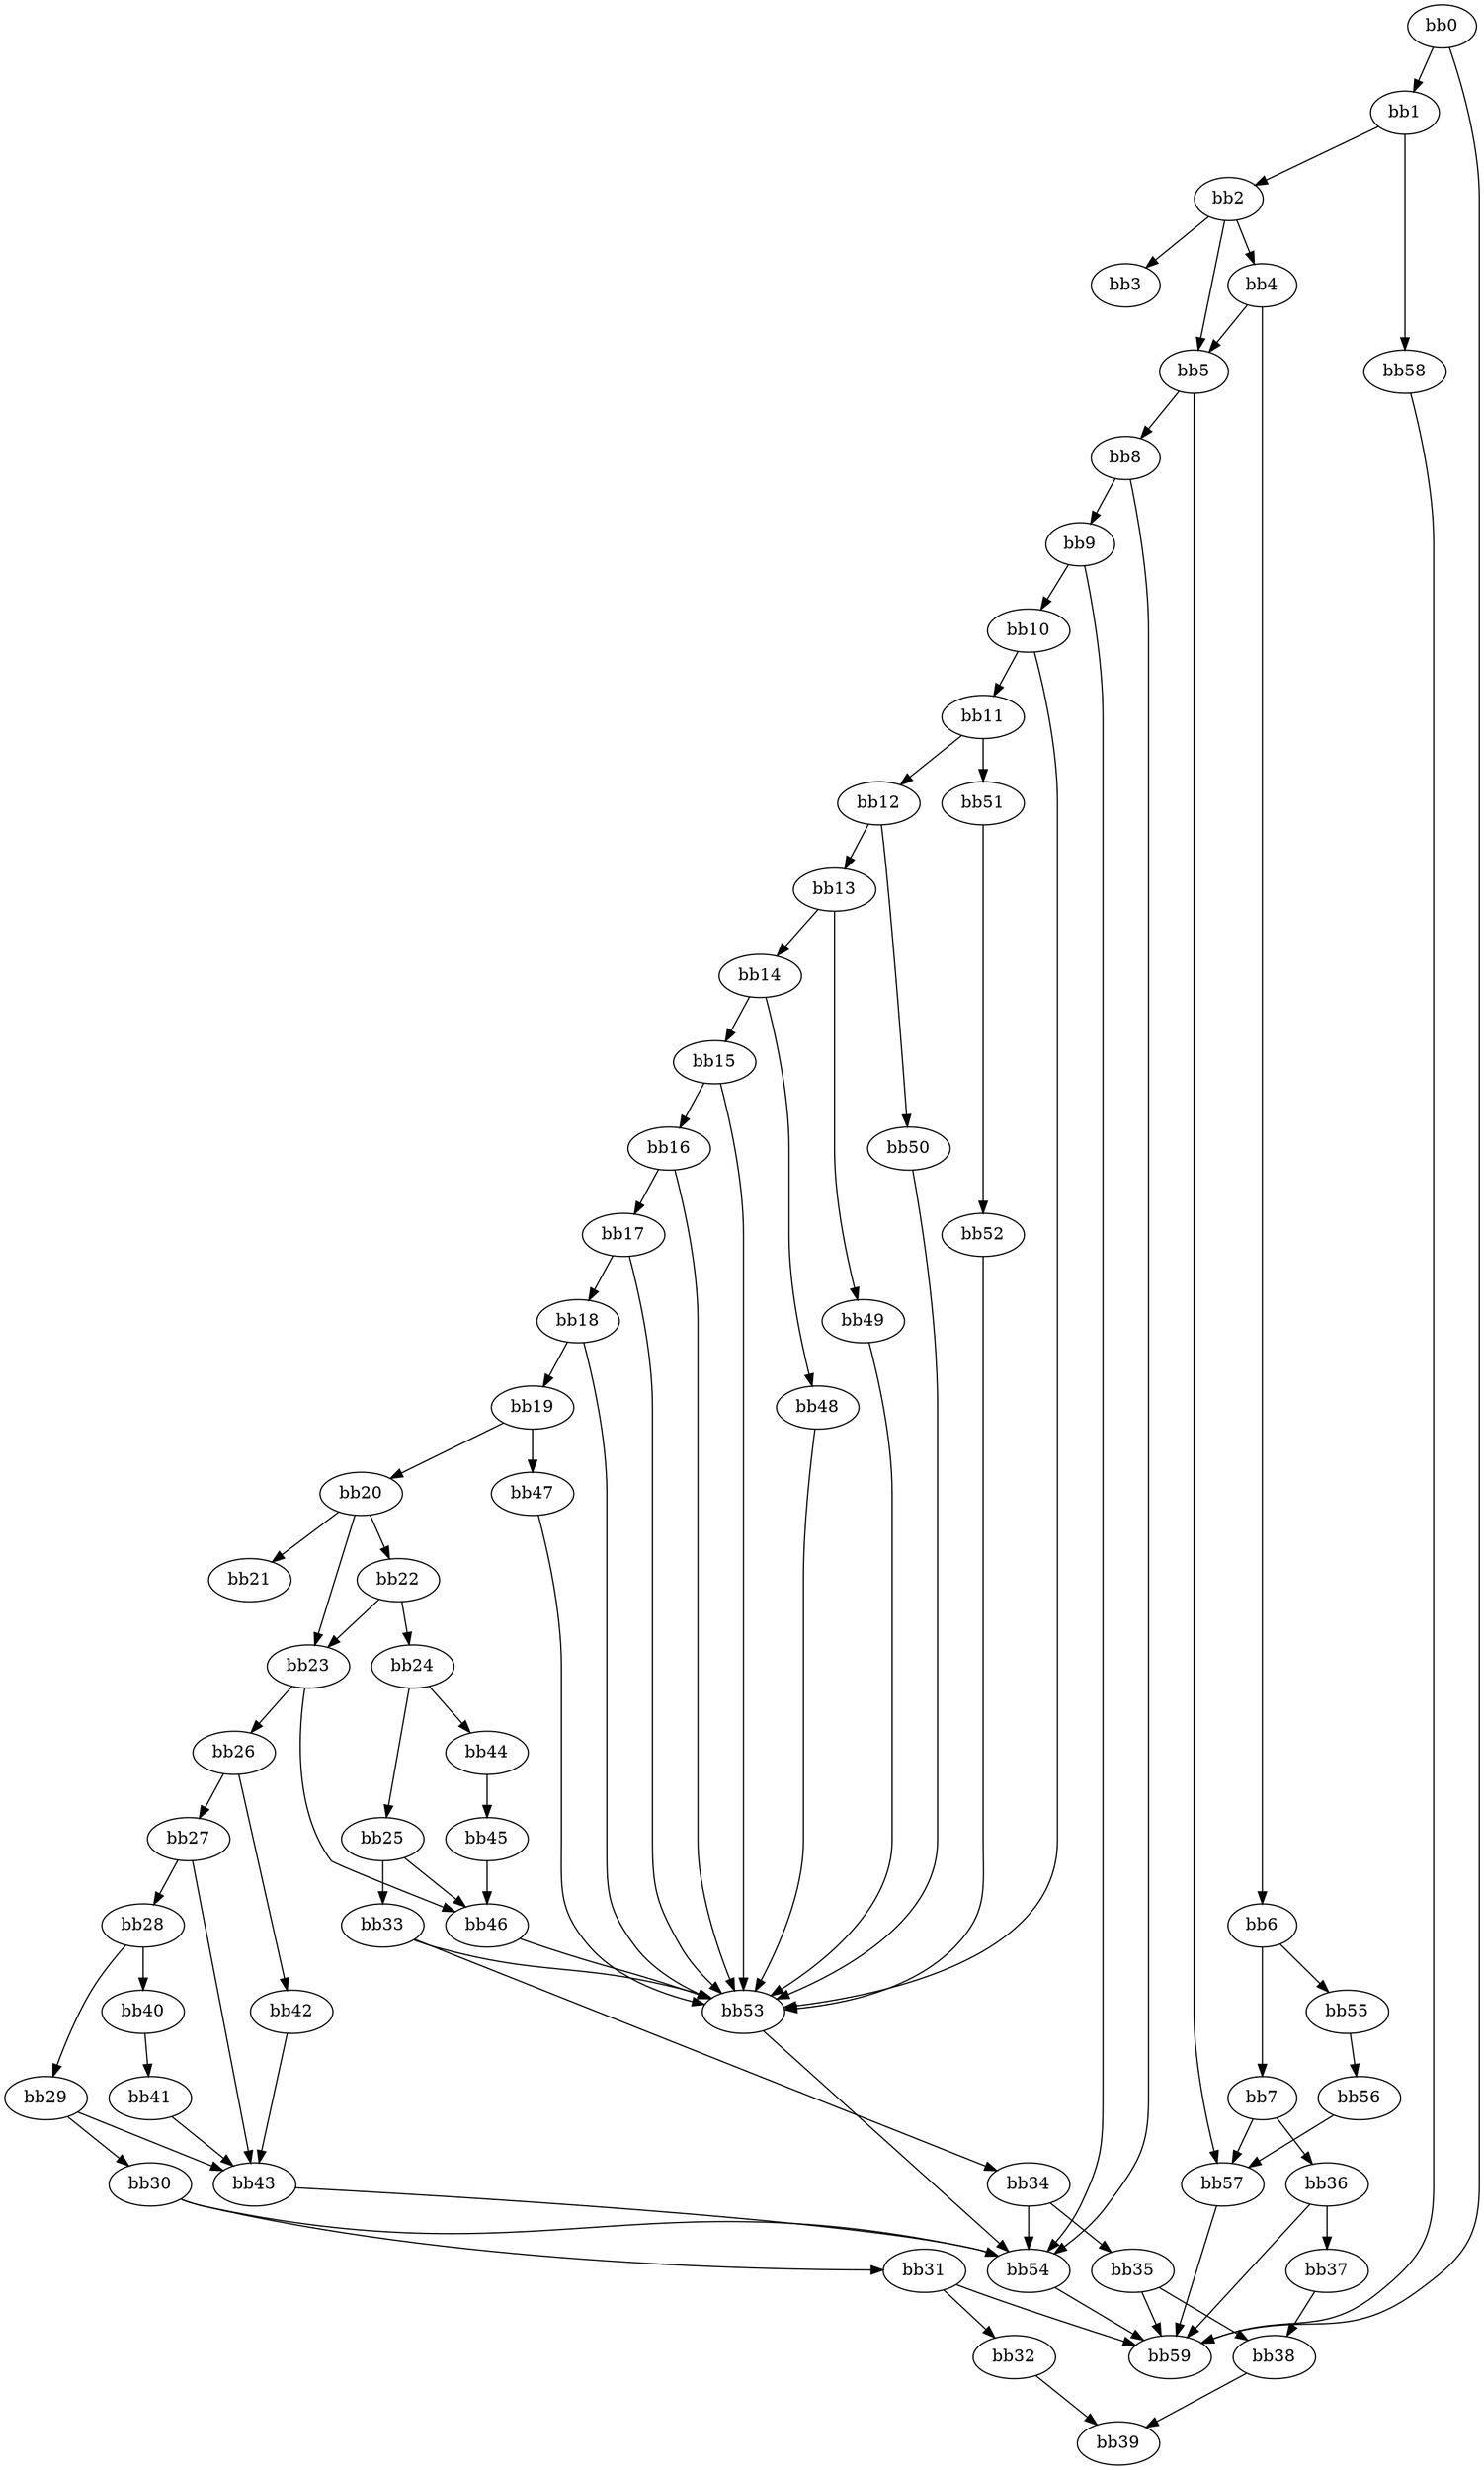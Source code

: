 digraph {
    0 [ label = "bb0\l" ]
    1 [ label = "bb1\l" ]
    2 [ label = "bb2\l" ]
    3 [ label = "bb3\l" ]
    4 [ label = "bb4\l" ]
    5 [ label = "bb5\l" ]
    6 [ label = "bb6\l" ]
    7 [ label = "bb7\l" ]
    8 [ label = "bb8\l" ]
    9 [ label = "bb9\l" ]
    10 [ label = "bb10\l" ]
    11 [ label = "bb11\l" ]
    12 [ label = "bb12\l" ]
    13 [ label = "bb13\l" ]
    14 [ label = "bb14\l" ]
    15 [ label = "bb15\l" ]
    16 [ label = "bb16\l" ]
    17 [ label = "bb17\l" ]
    18 [ label = "bb18\l" ]
    19 [ label = "bb19\l" ]
    20 [ label = "bb20\l" ]
    21 [ label = "bb21\l" ]
    22 [ label = "bb22\l" ]
    23 [ label = "bb23\l" ]
    24 [ label = "bb24\l" ]
    25 [ label = "bb25\l" ]
    26 [ label = "bb26\l" ]
    27 [ label = "bb27\l" ]
    28 [ label = "bb28\l" ]
    29 [ label = "bb29\l" ]
    30 [ label = "bb30\l" ]
    31 [ label = "bb31\l" ]
    32 [ label = "bb32\l" ]
    33 [ label = "bb33\l" ]
    34 [ label = "bb34\l" ]
    35 [ label = "bb35\l" ]
    36 [ label = "bb36\l" ]
    37 [ label = "bb37\l" ]
    38 [ label = "bb38\l" ]
    39 [ label = "bb39\l" ]
    40 [ label = "bb40\l" ]
    41 [ label = "bb41\l" ]
    42 [ label = "bb42\l" ]
    43 [ label = "bb43\l" ]
    44 [ label = "bb44\l" ]
    45 [ label = "bb45\l" ]
    46 [ label = "bb46\l" ]
    47 [ label = "bb47\l" ]
    48 [ label = "bb48\l" ]
    49 [ label = "bb49\l" ]
    50 [ label = "bb50\l" ]
    51 [ label = "bb51\l" ]
    52 [ label = "bb52\l" ]
    53 [ label = "bb53\l" ]
    54 [ label = "bb54\l" ]
    55 [ label = "bb55\l" ]
    56 [ label = "bb56\l" ]
    57 [ label = "bb57\l" ]
    58 [ label = "bb58\l" ]
    59 [ label = "bb59\l" ]
    0 -> 1 [ ]
    0 -> 59 [ ]
    1 -> 2 [ ]
    1 -> 58 [ ]
    2 -> 3 [ ]
    2 -> 4 [ ]
    2 -> 5 [ ]
    4 -> 5 [ ]
    4 -> 6 [ ]
    5 -> 8 [ ]
    5 -> 57 [ ]
    6 -> 7 [ ]
    6 -> 55 [ ]
    7 -> 36 [ ]
    7 -> 57 [ ]
    8 -> 9 [ ]
    8 -> 54 [ ]
    9 -> 10 [ ]
    9 -> 54 [ ]
    10 -> 11 [ ]
    10 -> 53 [ ]
    11 -> 12 [ ]
    11 -> 51 [ ]
    12 -> 13 [ ]
    12 -> 50 [ ]
    13 -> 14 [ ]
    13 -> 49 [ ]
    14 -> 15 [ ]
    14 -> 48 [ ]
    15 -> 16 [ ]
    15 -> 53 [ ]
    16 -> 17 [ ]
    16 -> 53 [ ]
    17 -> 18 [ ]
    17 -> 53 [ ]
    18 -> 19 [ ]
    18 -> 53 [ ]
    19 -> 20 [ ]
    19 -> 47 [ ]
    20 -> 21 [ ]
    20 -> 22 [ ]
    20 -> 23 [ ]
    22 -> 23 [ ]
    22 -> 24 [ ]
    23 -> 26 [ ]
    23 -> 46 [ ]
    24 -> 25 [ ]
    24 -> 44 [ ]
    25 -> 33 [ ]
    25 -> 46 [ ]
    26 -> 27 [ ]
    26 -> 42 [ ]
    27 -> 28 [ ]
    27 -> 43 [ ]
    28 -> 29 [ ]
    28 -> 40 [ ]
    29 -> 30 [ ]
    29 -> 43 [ ]
    30 -> 31 [ ]
    30 -> 54 [ ]
    31 -> 32 [ ]
    31 -> 59 [ ]
    32 -> 39 [ ]
    33 -> 34 [ ]
    33 -> 53 [ ]
    34 -> 35 [ ]
    34 -> 54 [ ]
    35 -> 38 [ ]
    35 -> 59 [ ]
    36 -> 37 [ ]
    36 -> 59 [ ]
    37 -> 38 [ ]
    38 -> 39 [ ]
    40 -> 41 [ ]
    41 -> 43 [ ]
    42 -> 43 [ ]
    43 -> 54 [ ]
    44 -> 45 [ ]
    45 -> 46 [ ]
    46 -> 53 [ ]
    47 -> 53 [ ]
    48 -> 53 [ ]
    49 -> 53 [ ]
    50 -> 53 [ ]
    51 -> 52 [ ]
    52 -> 53 [ ]
    53 -> 54 [ ]
    54 -> 59 [ ]
    55 -> 56 [ ]
    56 -> 57 [ ]
    57 -> 59 [ ]
    58 -> 59 [ ]
}

